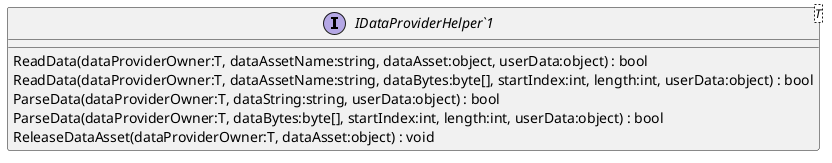 @startuml
interface "IDataProviderHelper`1"<T> {
    ReadData(dataProviderOwner:T, dataAssetName:string, dataAsset:object, userData:object) : bool
    ReadData(dataProviderOwner:T, dataAssetName:string, dataBytes:byte[], startIndex:int, length:int, userData:object) : bool
    ParseData(dataProviderOwner:T, dataString:string, userData:object) : bool
    ParseData(dataProviderOwner:T, dataBytes:byte[], startIndex:int, length:int, userData:object) : bool
    ReleaseDataAsset(dataProviderOwner:T, dataAsset:object) : void
}
@enduml
